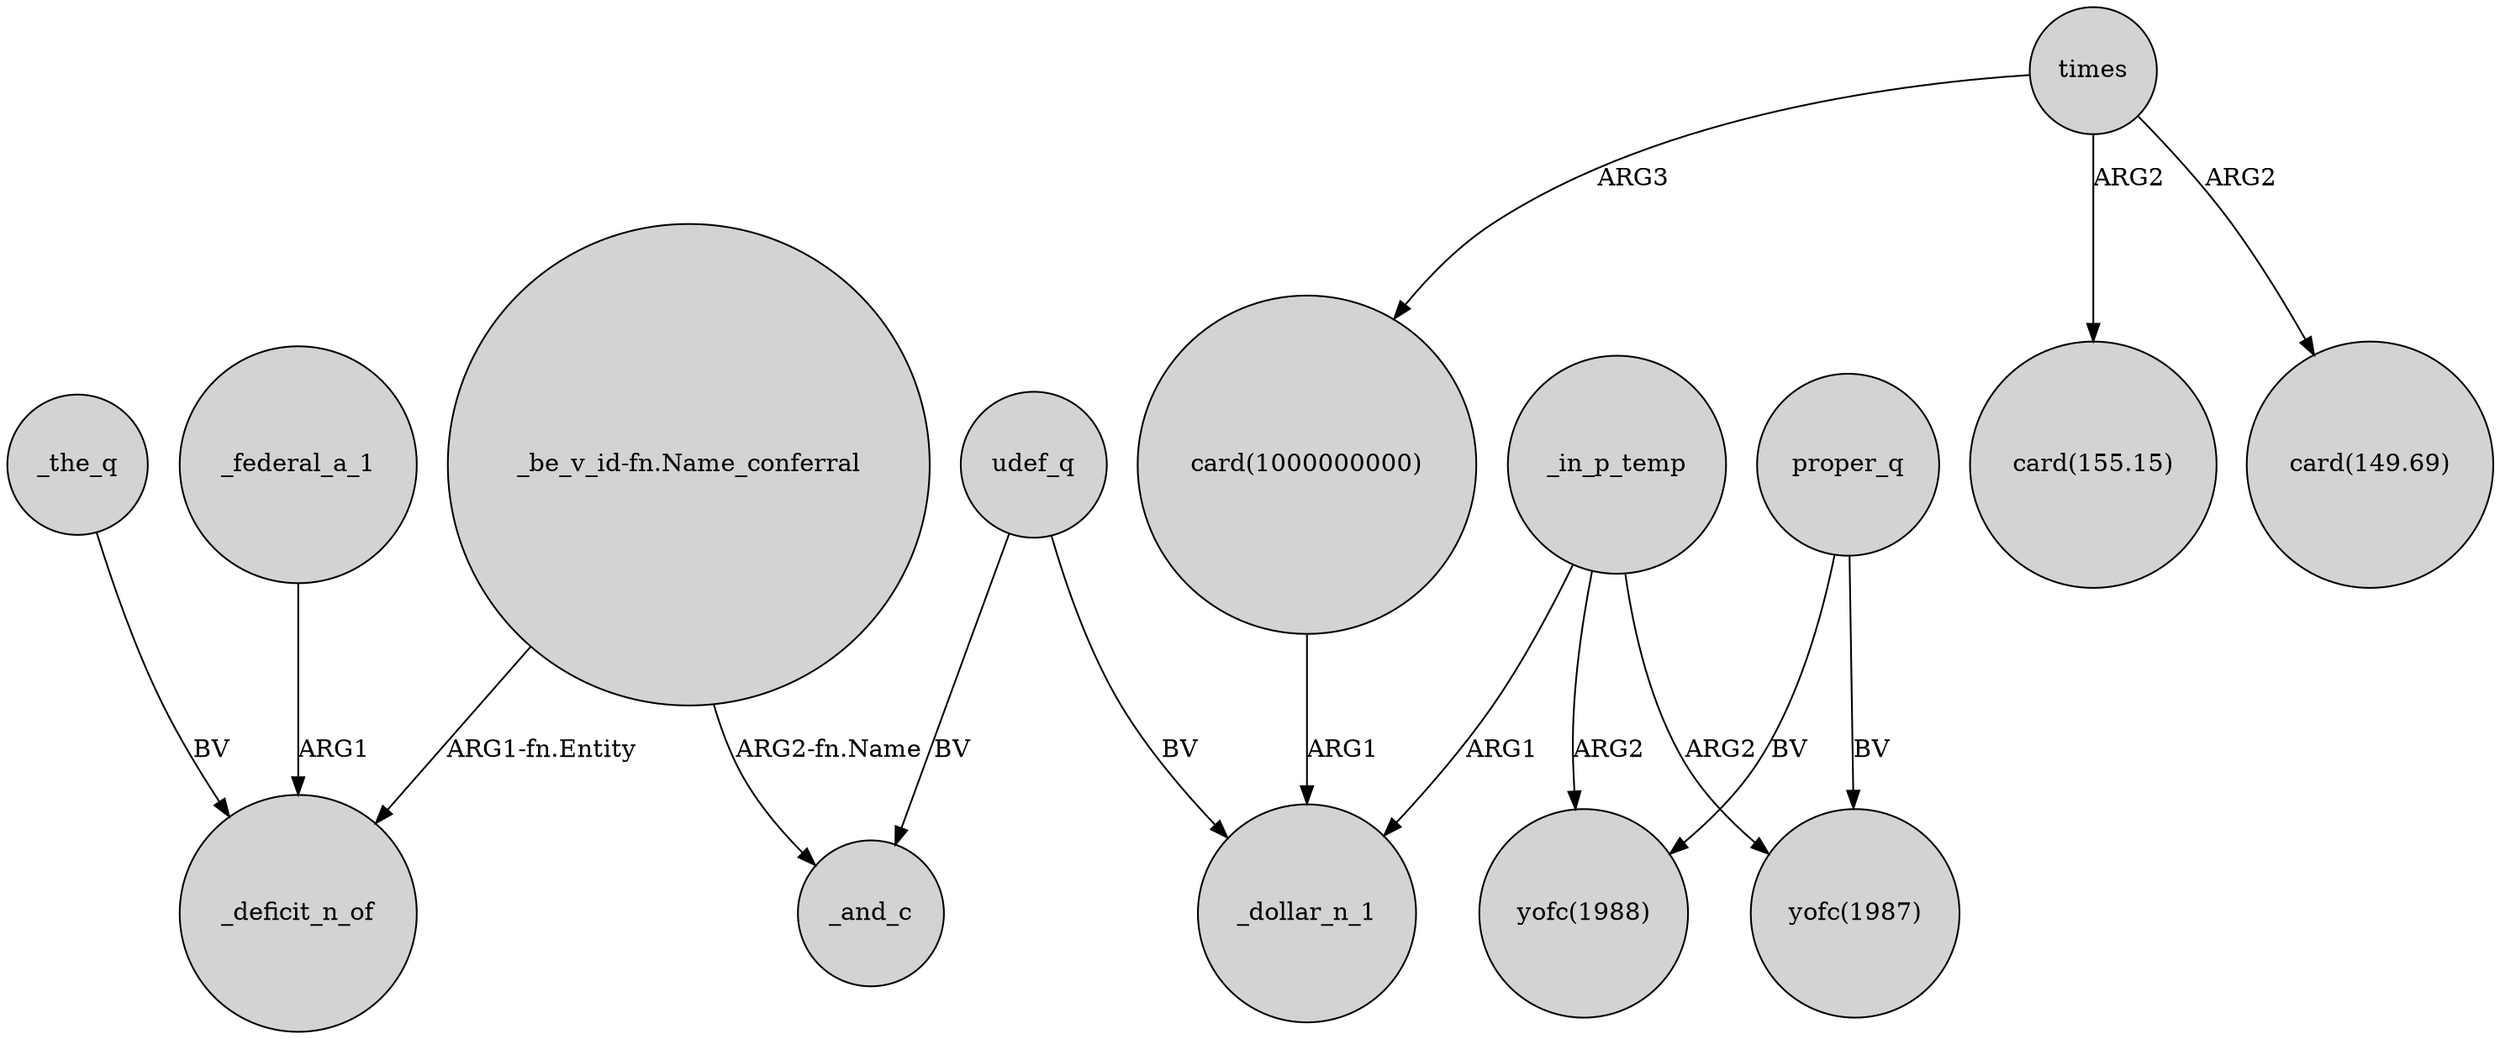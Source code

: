 digraph {
	node [shape=circle style=filled]
	"card(1000000000)" -> _dollar_n_1 [label=ARG1]
	proper_q -> "yofc(1987)" [label=BV]
	_federal_a_1 -> _deficit_n_of [label=ARG1]
	udef_q -> _and_c [label=BV]
	times -> "card(1000000000)" [label=ARG3]
	_in_p_temp -> _dollar_n_1 [label=ARG1]
	udef_q -> _dollar_n_1 [label=BV]
	_in_p_temp -> "yofc(1987)" [label=ARG2]
	times -> "card(155.15)" [label=ARG2]
	"_be_v_id-fn.Name_conferral" -> _deficit_n_of [label="ARG1-fn.Entity"]
	_the_q -> _deficit_n_of [label=BV]
	"_be_v_id-fn.Name_conferral" -> _and_c [label="ARG2-fn.Name"]
	proper_q -> "yofc(1988)" [label=BV]
	times -> "card(149.69)" [label=ARG2]
	_in_p_temp -> "yofc(1988)" [label=ARG2]
}
